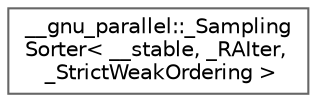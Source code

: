 digraph "Graphical Class Hierarchy"
{
 // LATEX_PDF_SIZE
  bgcolor="transparent";
  edge [fontname=Helvetica,fontsize=10,labelfontname=Helvetica,labelfontsize=10];
  node [fontname=Helvetica,fontsize=10,shape=box,height=0.2,width=0.4];
  rankdir="LR";
  Node0 [id="Node000000",label="__gnu_parallel::_Sampling\lSorter\< __stable, _RAIter,\l _StrictWeakOrdering \>",height=0.2,width=0.4,color="grey40", fillcolor="white", style="filled",URL="$struct____gnu__parallel_1_1___sampling_sorter.html",tooltip="Stable sorting functor."];
}
